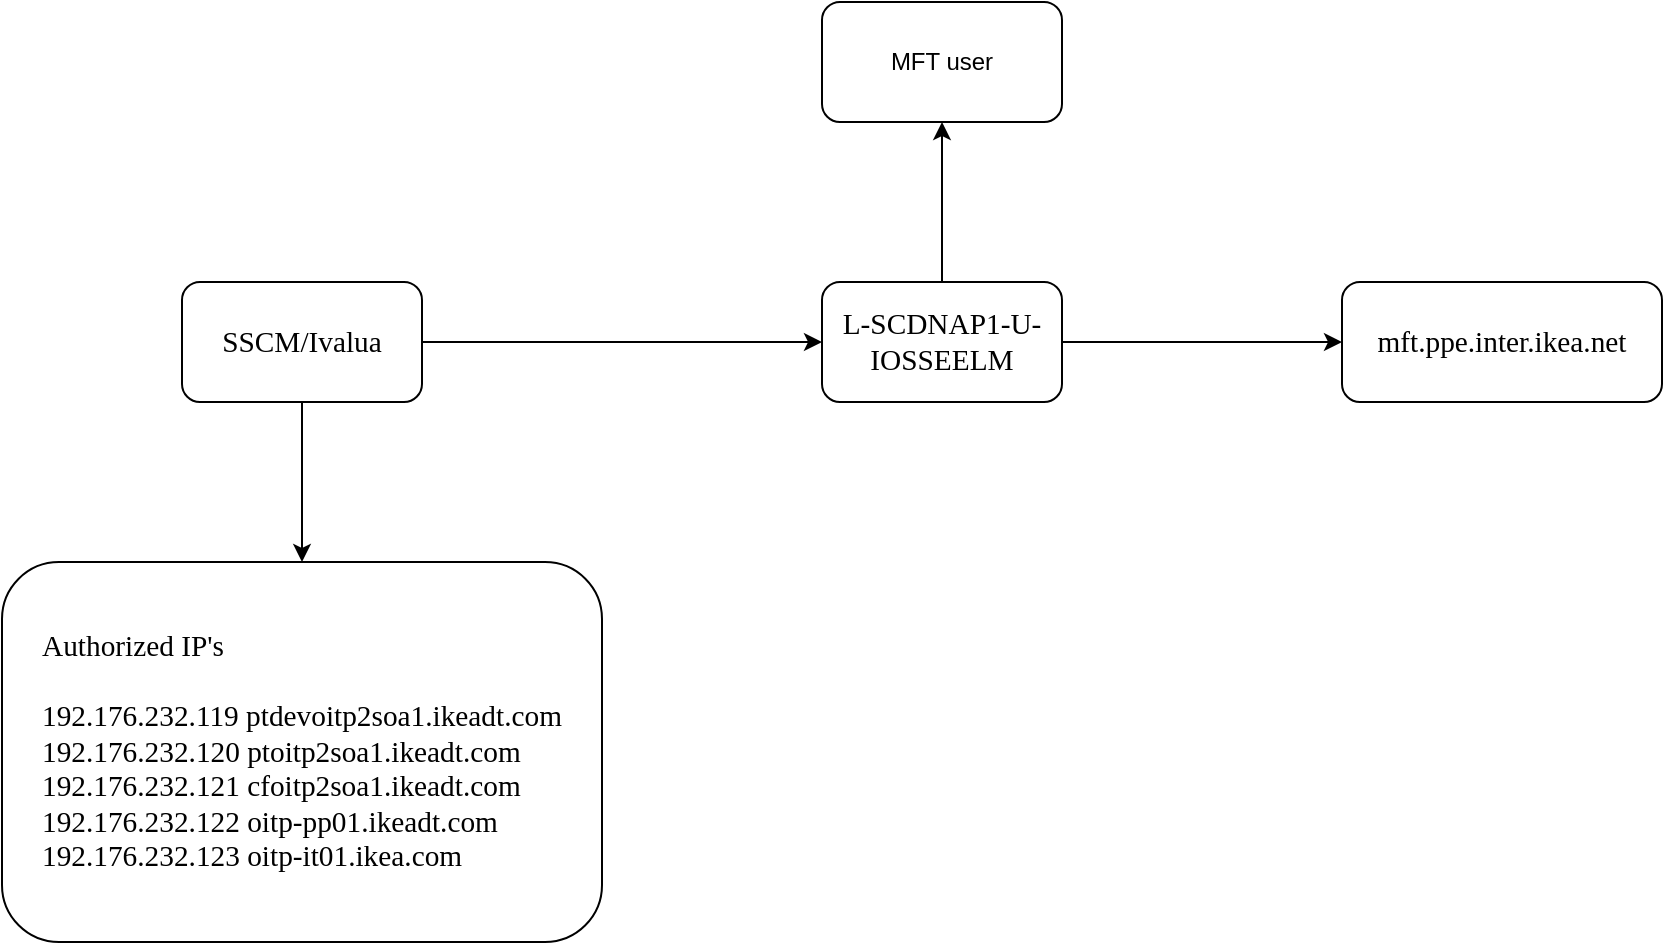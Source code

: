 <mxfile version="20.5.1" type="github">
  <diagram id="9sQ3wwlIZSKOjp9Y-Qyn" name="Page-1">
    <mxGraphModel dx="1043" dy="624" grid="1" gridSize="10" guides="1" tooltips="1" connect="1" arrows="1" fold="1" page="1" pageScale="1" pageWidth="3300" pageHeight="4681" math="0" shadow="0">
      <root>
        <mxCell id="0" />
        <mxCell id="1" parent="0" />
        <mxCell id="PCikprBORLeGA7gchWaB-5" value="" style="edgeStyle=orthogonalEdgeStyle;rounded=0;orthogonalLoop=1;jettySize=auto;html=1;" edge="1" parent="1" source="PCikprBORLeGA7gchWaB-1" target="PCikprBORLeGA7gchWaB-4">
          <mxGeometry relative="1" as="geometry" />
        </mxCell>
        <mxCell id="PCikprBORLeGA7gchWaB-9" value="" style="edgeStyle=orthogonalEdgeStyle;rounded=0;orthogonalLoop=1;jettySize=auto;html=1;" edge="1" parent="1" source="PCikprBORLeGA7gchWaB-1" target="PCikprBORLeGA7gchWaB-8">
          <mxGeometry relative="1" as="geometry" />
        </mxCell>
        <mxCell id="PCikprBORLeGA7gchWaB-1" value="&lt;div style=&quot;font-family: Calibri; font-size: 14.667px; text-align: start; background-color: rgb(255, 255, 255);&quot; class=&quot;ewa-rteLine&quot;&gt;SSCM/Ivalua&lt;/div&gt;" style="rounded=1;whiteSpace=wrap;html=1;" vertex="1" parent="1">
          <mxGeometry x="130" y="250" width="120" height="60" as="geometry" />
        </mxCell>
        <mxCell id="PCikprBORLeGA7gchWaB-7" value="" style="edgeStyle=orthogonalEdgeStyle;rounded=0;orthogonalLoop=1;jettySize=auto;html=1;" edge="1" parent="1" source="PCikprBORLeGA7gchWaB-4" target="PCikprBORLeGA7gchWaB-6">
          <mxGeometry relative="1" as="geometry" />
        </mxCell>
        <mxCell id="PCikprBORLeGA7gchWaB-11" value="" style="edgeStyle=orthogonalEdgeStyle;rounded=0;orthogonalLoop=1;jettySize=auto;html=1;" edge="1" parent="1" source="PCikprBORLeGA7gchWaB-4" target="PCikprBORLeGA7gchWaB-10">
          <mxGeometry relative="1" as="geometry" />
        </mxCell>
        <mxCell id="PCikprBORLeGA7gchWaB-4" value="&lt;span style=&quot;font-family: Calibri; font-size: 14.667px; text-align: start; background-color: rgb(255, 255, 255);&quot;&gt;L-SCDNAP1-U-IOSSEELM&lt;/span&gt;&lt;br&gt;" style="whiteSpace=wrap;html=1;rounded=1;" vertex="1" parent="1">
          <mxGeometry x="450" y="250" width="120" height="60" as="geometry" />
        </mxCell>
        <mxCell id="PCikprBORLeGA7gchWaB-6" value="&lt;span style=&quot;font-family: Calibri; font-size: 14.667px; text-align: start; background-color: rgb(255, 255, 255);&quot;&gt; mft.ppe.inter.ikea.net&lt;/span&gt;" style="whiteSpace=wrap;html=1;rounded=1;" vertex="1" parent="1">
          <mxGeometry x="710" y="250" width="160" height="60" as="geometry" />
        </mxCell>
        <mxCell id="PCikprBORLeGA7gchWaB-8" value="&lt;div style=&quot;font-family: Calibri; font-size: 14.667px; text-align: start; background-color: rgb(255, 255, 255);&quot; class=&quot;ewa-rteLine&quot;&gt;Authorized IP&#39;s&lt;/div&gt;&lt;div style=&quot;font-family: Calibri; font-size: 14.667px; text-align: start; background-color: rgb(255, 255, 255);&quot; class=&quot;ewa-rteLine&quot;&gt;&lt;br&gt;&lt;/div&gt;&lt;div style=&quot;font-family: Calibri; font-size: 14.667px; text-align: start; background-color: rgb(255, 255, 255);&quot; class=&quot;ewa-rteLine&quot;&gt;192.176.232.119    ptdevoitp2soa1.ikeadt.com&lt;/div&gt;&lt;div style=&quot;font-family: Calibri; font-size: 14.667px; text-align: start; background-color: rgb(255, 255, 255);&quot; class=&quot;ewa-rteLine&quot;&gt;192.176.232.120    ptoitp2soa1.ikeadt.com&lt;/div&gt;&lt;div style=&quot;font-family: Calibri; font-size: 14.667px; text-align: start; background-color: rgb(255, 255, 255);&quot; class=&quot;ewa-rteLine&quot;&gt;192.176.232.121 cfoitp2soa1.ikeadt.com&lt;/div&gt;&lt;div style=&quot;font-family: Calibri; font-size: 14.667px; text-align: start; background-color: rgb(255, 255, 255);&quot; class=&quot;ewa-rteLine&quot;&gt;192.176.232.122 oitp-pp01.ikeadt.com&lt;/div&gt;&lt;div style=&quot;font-family: Calibri; font-size: 14.667px; text-align: start; background-color: rgb(255, 255, 255);&quot; class=&quot;ewa-rteLine&quot;&gt;192.176.232.123 oitp-it01.ikea.com&lt;/div&gt;" style="whiteSpace=wrap;html=1;rounded=1;" vertex="1" parent="1">
          <mxGeometry x="40" y="390" width="300" height="190" as="geometry" />
        </mxCell>
        <mxCell id="PCikprBORLeGA7gchWaB-10" value="MFT user" style="whiteSpace=wrap;html=1;rounded=1;" vertex="1" parent="1">
          <mxGeometry x="450" y="110" width="120" height="60" as="geometry" />
        </mxCell>
      </root>
    </mxGraphModel>
  </diagram>
</mxfile>
